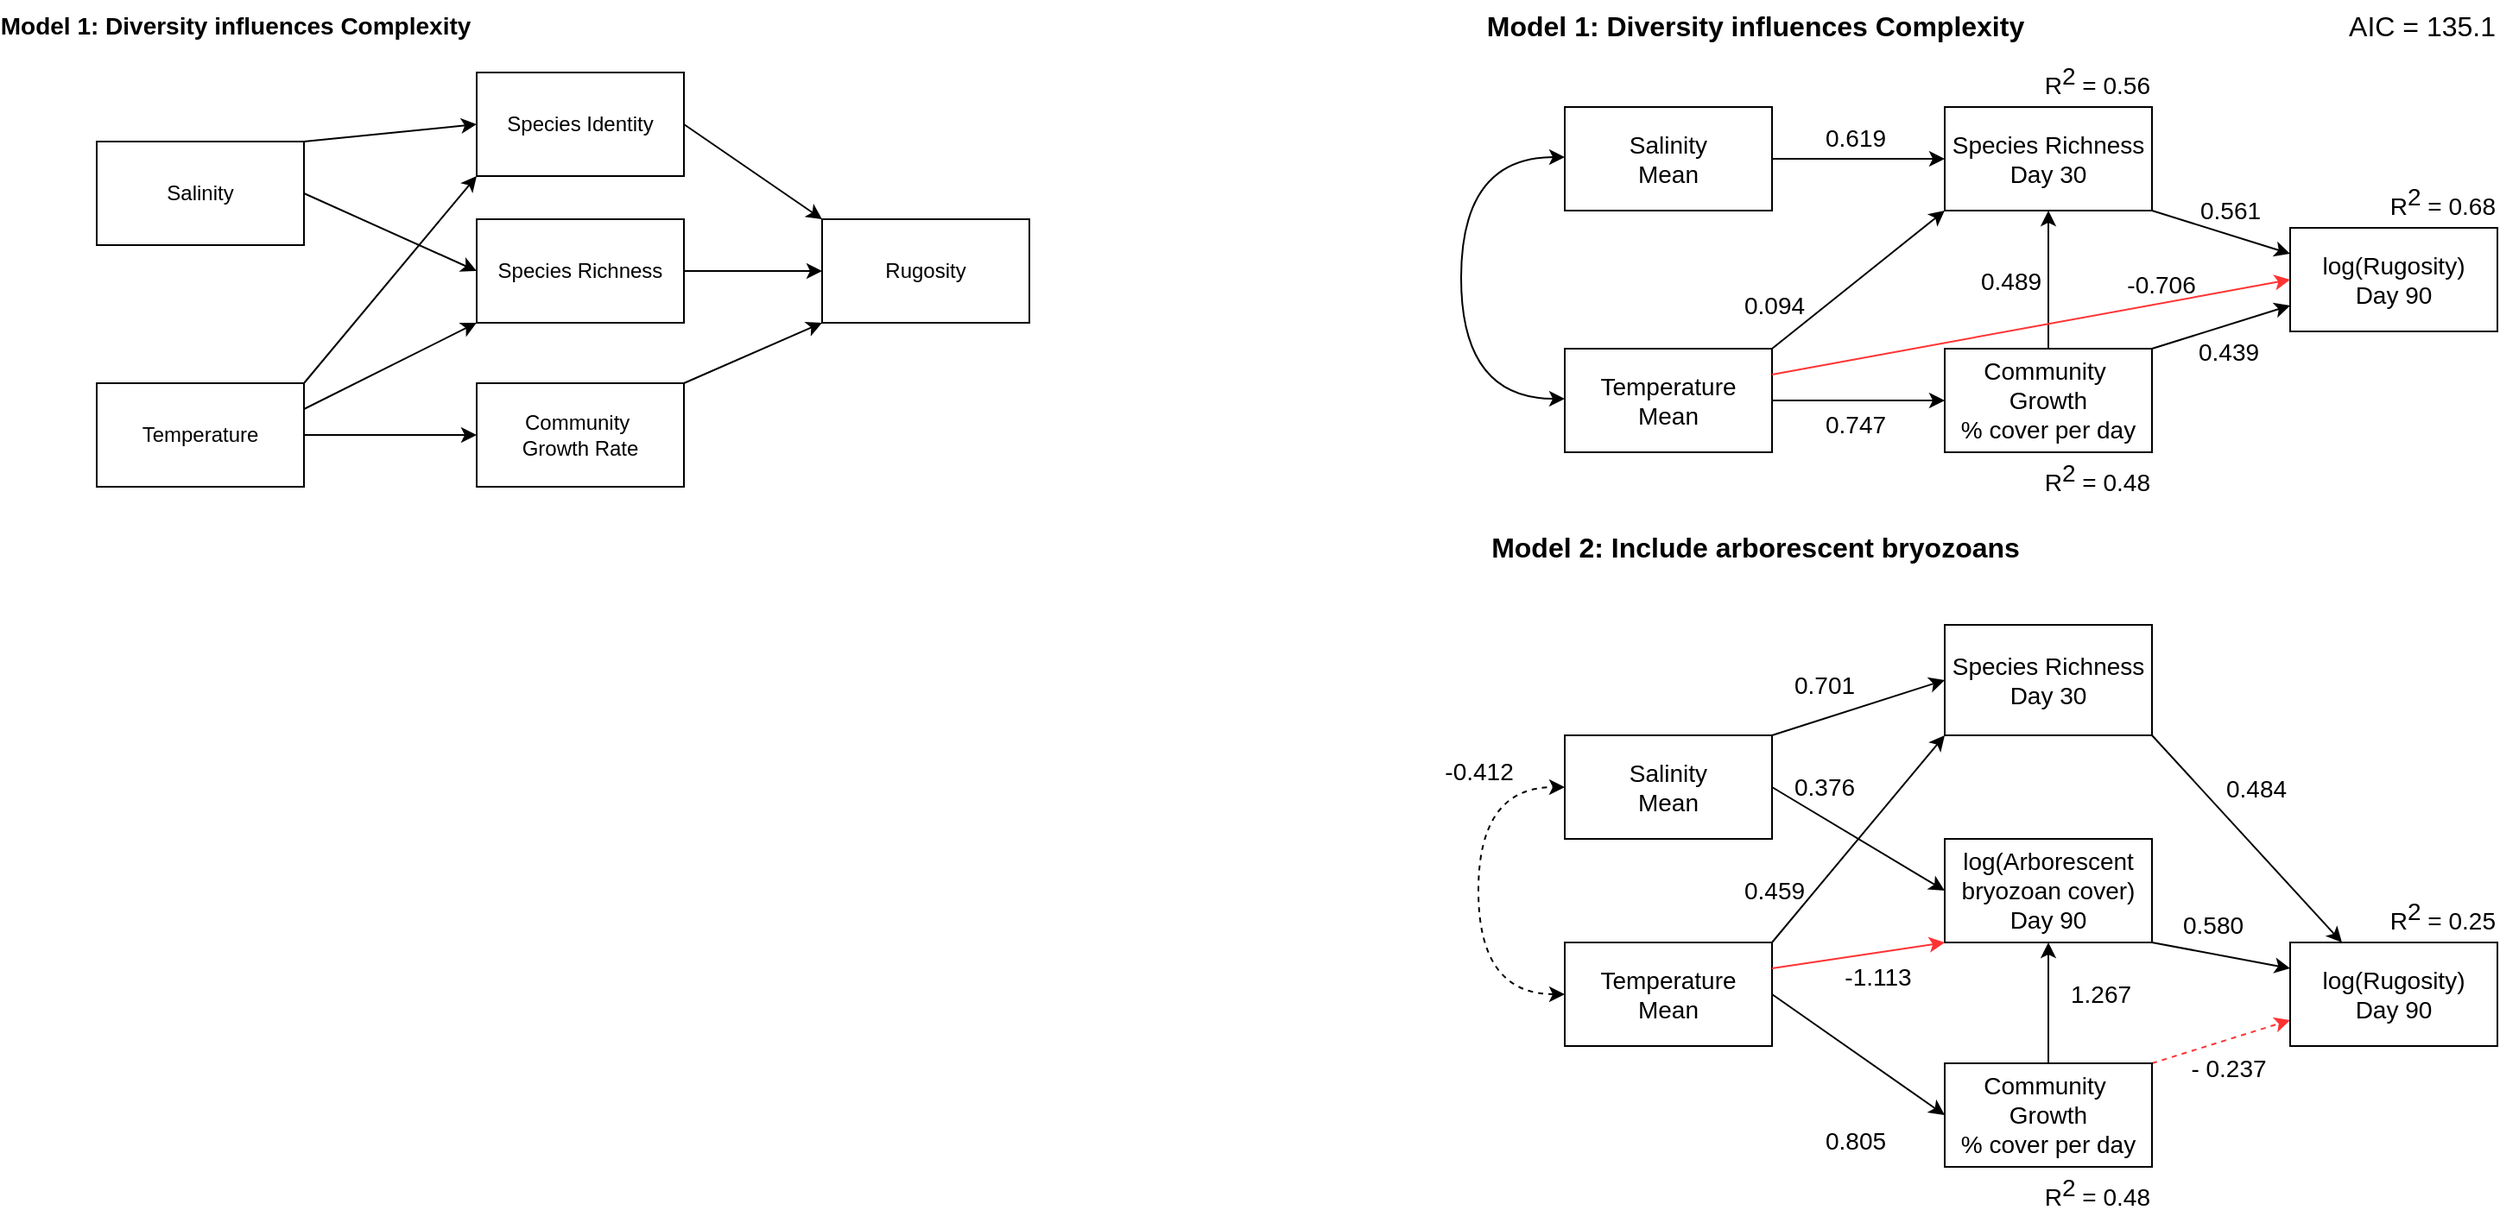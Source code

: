 <mxfile version="24.7.13">
  <diagram name="Page-1" id="D_jNqRS2Lb4KAGGym6pT">
    <mxGraphModel dx="1434" dy="780" grid="1" gridSize="10" guides="1" tooltips="1" connect="1" arrows="1" fold="1" page="1" pageScale="1" pageWidth="850" pageHeight="1100" math="0" shadow="0">
      <root>
        <mxCell id="0" />
        <mxCell id="1" parent="0" />
        <mxCell id="4CaaKkJCZEU-ZMfVNrdV-1" value="Salinity" style="rounded=0;whiteSpace=wrap;html=1;" parent="1" vertex="1">
          <mxGeometry x="80" y="100" width="120" height="60" as="geometry" />
        </mxCell>
        <mxCell id="4CaaKkJCZEU-ZMfVNrdV-2" value="Community&amp;nbsp;&lt;div&gt;Growth Rate&lt;/div&gt;" style="whiteSpace=wrap;html=1;rounded=0;" parent="1" vertex="1">
          <mxGeometry x="300" y="240" width="120" height="60" as="geometry" />
        </mxCell>
        <mxCell id="4CaaKkJCZEU-ZMfVNrdV-4" value="Species Richness" style="whiteSpace=wrap;html=1;rounded=0;" parent="1" vertex="1">
          <mxGeometry x="300" y="145" width="120" height="60" as="geometry" />
        </mxCell>
        <mxCell id="4CaaKkJCZEU-ZMfVNrdV-8" value="Temperature" style="rounded=0;whiteSpace=wrap;html=1;" parent="1" vertex="1">
          <mxGeometry x="80" y="240" width="120" height="60" as="geometry" />
        </mxCell>
        <mxCell id="4CaaKkJCZEU-ZMfVNrdV-9" value="Rugosity" style="whiteSpace=wrap;html=1;rounded=0;" parent="1" vertex="1">
          <mxGeometry x="500" y="145" width="120" height="60" as="geometry" />
        </mxCell>
        <mxCell id="4CaaKkJCZEU-ZMfVNrdV-10" value="" style="endArrow=classic;html=1;rounded=0;entryX=0;entryY=0.5;entryDx=0;entryDy=0;exitX=1;exitY=0.5;exitDx=0;exitDy=0;strokeWidth=1;" parent="1" source="4CaaKkJCZEU-ZMfVNrdV-4" target="4CaaKkJCZEU-ZMfVNrdV-9" edge="1">
          <mxGeometry width="50" height="50" relative="1" as="geometry">
            <mxPoint x="420" y="160" as="sourcePoint" />
            <mxPoint x="500" y="240" as="targetPoint" />
          </mxGeometry>
        </mxCell>
        <mxCell id="4CaaKkJCZEU-ZMfVNrdV-11" value="" style="endArrow=classic;html=1;rounded=0;entryX=0;entryY=1;entryDx=0;entryDy=0;exitX=1;exitY=0.25;exitDx=0;exitDy=0;" parent="1" source="4CaaKkJCZEU-ZMfVNrdV-8" target="4CaaKkJCZEU-ZMfVNrdV-4" edge="1">
          <mxGeometry width="50" height="50" relative="1" as="geometry">
            <mxPoint x="230" y="170" as="sourcePoint" />
            <mxPoint x="310" y="250" as="targetPoint" />
          </mxGeometry>
        </mxCell>
        <mxCell id="4CaaKkJCZEU-ZMfVNrdV-18" value="Model 1: Diversity influences Complexity" style="text;html=1;align=center;verticalAlign=middle;resizable=0;points=[];autosize=1;strokeColor=none;fillColor=none;fontStyle=1;fontSize=14;" parent="1" vertex="1">
          <mxGeometry x="25" y="18" width="270" height="30" as="geometry" />
        </mxCell>
        <mxCell id="4CaaKkJCZEU-ZMfVNrdV-35" value="" style="endArrow=classic;html=1;rounded=0;exitX=1;exitY=0.5;exitDx=0;exitDy=0;entryX=0;entryY=0.5;entryDx=0;entryDy=0;" parent="1" source="4CaaKkJCZEU-ZMfVNrdV-1" target="4CaaKkJCZEU-ZMfVNrdV-4" edge="1">
          <mxGeometry width="50" height="50" relative="1" as="geometry">
            <mxPoint x="240" y="150" as="sourcePoint" />
            <mxPoint x="240" y="170" as="targetPoint" />
          </mxGeometry>
        </mxCell>
        <mxCell id="4CaaKkJCZEU-ZMfVNrdV-36" value="" style="endArrow=classic;html=1;rounded=0;exitX=1;exitY=0.5;exitDx=0;exitDy=0;entryX=0;entryY=0.5;entryDx=0;entryDy=0;" parent="1" source="4CaaKkJCZEU-ZMfVNrdV-8" target="4CaaKkJCZEU-ZMfVNrdV-2" edge="1">
          <mxGeometry width="50" height="50" relative="1" as="geometry">
            <mxPoint x="230" y="310" as="sourcePoint" />
            <mxPoint x="250" y="320" as="targetPoint" />
          </mxGeometry>
        </mxCell>
        <mxCell id="4CaaKkJCZEU-ZMfVNrdV-37" value="Salinity&lt;div style=&quot;font-size: 14px;&quot;&gt;Mean&lt;/div&gt;" style="rounded=0;whiteSpace=wrap;html=1;fontSize=14;" parent="1" vertex="1">
          <mxGeometry x="930" y="80" width="120" height="60" as="geometry" />
        </mxCell>
        <mxCell id="4CaaKkJCZEU-ZMfVNrdV-38" value="Community&amp;nbsp;&lt;div style=&quot;font-size: 14px;&quot;&gt;Growth&lt;/div&gt;&lt;div style=&quot;font-size: 14px;&quot;&gt;% cover per day&lt;/div&gt;" style="whiteSpace=wrap;html=1;rounded=0;fontSize=14;" parent="1" vertex="1">
          <mxGeometry x="1150" y="220" width="120" height="60" as="geometry" />
        </mxCell>
        <mxCell id="4CaaKkJCZEU-ZMfVNrdV-39" value="Species Richness&lt;div style=&quot;font-size: 14px;&quot;&gt;Day 30&lt;/div&gt;" style="whiteSpace=wrap;html=1;rounded=0;fontSize=14;" parent="1" vertex="1">
          <mxGeometry x="1150" y="80" width="120" height="60" as="geometry" />
        </mxCell>
        <mxCell id="4CaaKkJCZEU-ZMfVNrdV-41" value="Temperature&lt;div style=&quot;font-size: 14px;&quot;&gt;Mean&lt;/div&gt;" style="rounded=0;whiteSpace=wrap;html=1;fontSize=14;" parent="1" vertex="1">
          <mxGeometry x="930" y="220" width="120" height="60" as="geometry" />
        </mxCell>
        <mxCell id="4CaaKkJCZEU-ZMfVNrdV-42" value="log(Rugosity)&lt;div style=&quot;font-size: 14px;&quot;&gt;Day 90&lt;/div&gt;" style="whiteSpace=wrap;html=1;rounded=0;fontSize=14;" parent="1" vertex="1">
          <mxGeometry x="1350" y="150" width="120" height="60" as="geometry" />
        </mxCell>
        <mxCell id="4CaaKkJCZEU-ZMfVNrdV-43" value="" style="endArrow=classic;html=1;rounded=0;entryX=0;entryY=0.25;entryDx=0;entryDy=0;exitX=1;exitY=1;exitDx=0;exitDy=0;fontSize=14;" parent="1" source="4CaaKkJCZEU-ZMfVNrdV-39" target="4CaaKkJCZEU-ZMfVNrdV-42" edge="1">
          <mxGeometry width="50" height="50" relative="1" as="geometry">
            <mxPoint x="1270" y="140" as="sourcePoint" />
            <mxPoint x="1350" y="220" as="targetPoint" />
          </mxGeometry>
        </mxCell>
        <mxCell id="4CaaKkJCZEU-ZMfVNrdV-44" value="" style="endArrow=classic;html=1;rounded=0;entryX=0;entryY=1;entryDx=0;entryDy=0;exitX=1;exitY=0;exitDx=0;exitDy=0;curved=0;fontSize=14;" parent="1" source="4CaaKkJCZEU-ZMfVNrdV-41" target="4CaaKkJCZEU-ZMfVNrdV-39" edge="1">
          <mxGeometry width="50" height="50" relative="1" as="geometry">
            <mxPoint x="1080" y="150" as="sourcePoint" />
            <mxPoint x="1160" y="230" as="targetPoint" />
          </mxGeometry>
        </mxCell>
        <mxCell id="4CaaKkJCZEU-ZMfVNrdV-45" value="" style="endArrow=classic;html=1;rounded=0;exitX=1;exitY=0;exitDx=0;exitDy=0;entryX=0;entryY=0.75;entryDx=0;entryDy=0;fontSize=14;strokeColor=#FF3333;dashed=1;" parent="1" edge="1">
          <mxGeometry width="50" height="50" relative="1" as="geometry">
            <mxPoint x="1270" y="634" as="sourcePoint" />
            <mxPoint x="1350" y="609" as="targetPoint" />
          </mxGeometry>
        </mxCell>
        <mxCell id="4CaaKkJCZEU-ZMfVNrdV-46" value="" style="endArrow=classic;html=1;rounded=0;exitX=0.5;exitY=0;exitDx=0;exitDy=0;entryX=0.5;entryY=1;entryDx=0;entryDy=0;fontSize=14;" parent="1" source="4CaaKkJCZEU-ZMfVNrdV-38" target="4CaaKkJCZEU-ZMfVNrdV-39" edge="1">
          <mxGeometry width="50" height="50" relative="1" as="geometry">
            <mxPoint x="1280" y="230" as="sourcePoint" />
            <mxPoint x="1330" y="190" as="targetPoint" />
          </mxGeometry>
        </mxCell>
        <mxCell id="4CaaKkJCZEU-ZMfVNrdV-47" value="Model 1: Diversity influences Complexity" style="text;html=1;align=center;verticalAlign=middle;resizable=0;points=[];autosize=1;strokeColor=none;fillColor=none;fontStyle=1;fontSize=16;" parent="1" vertex="1">
          <mxGeometry x="885" y="18" width="310" height="30" as="geometry" />
        </mxCell>
        <mxCell id="4CaaKkJCZEU-ZMfVNrdV-48" value="Salinity&lt;div style=&quot;font-size: 14px;&quot;&gt;Mean&lt;/div&gt;" style="rounded=0;whiteSpace=wrap;html=1;fontSize=14;" parent="1" vertex="1">
          <mxGeometry x="930" y="444" width="120" height="60" as="geometry" />
        </mxCell>
        <mxCell id="4CaaKkJCZEU-ZMfVNrdV-49" value="Community&amp;nbsp;&lt;div style=&quot;font-size: 14px;&quot;&gt;Growth&lt;/div&gt;&lt;div style=&quot;font-size: 14px;&quot;&gt;% cover per day&lt;/div&gt;" style="whiteSpace=wrap;html=1;rounded=0;fontSize=14;" parent="1" vertex="1">
          <mxGeometry x="1150" y="634" width="120" height="60" as="geometry" />
        </mxCell>
        <mxCell id="4CaaKkJCZEU-ZMfVNrdV-50" value="&lt;div&gt;log(Arborescent bryozoan cover)&lt;/div&gt;&lt;div&gt;Day 90&lt;/div&gt;" style="whiteSpace=wrap;html=1;rounded=0;fontSize=14;" parent="1" vertex="1">
          <mxGeometry x="1150" y="504" width="120" height="60" as="geometry" />
        </mxCell>
        <mxCell id="WhHOruUmXosB8Sz1i-yg-20" style="edgeStyle=orthogonalEdgeStyle;rounded=0;orthogonalLoop=1;jettySize=auto;html=1;exitX=0;exitY=0.5;exitDx=0;exitDy=0;entryX=0;entryY=0.5;entryDx=0;entryDy=0;curved=1;startArrow=classic;startFill=1;dashed=1;" edge="1" parent="1" source="4CaaKkJCZEU-ZMfVNrdV-52" target="4CaaKkJCZEU-ZMfVNrdV-48">
          <mxGeometry relative="1" as="geometry">
            <Array as="points">
              <mxPoint x="880" y="594" />
              <mxPoint x="880" y="474" />
            </Array>
          </mxGeometry>
        </mxCell>
        <mxCell id="4CaaKkJCZEU-ZMfVNrdV-52" value="Temperature&lt;div style=&quot;font-size: 14px;&quot;&gt;Mean&lt;/div&gt;" style="rounded=0;whiteSpace=wrap;html=1;fontSize=14;" parent="1" vertex="1">
          <mxGeometry x="930" y="564" width="120" height="60" as="geometry" />
        </mxCell>
        <mxCell id="4CaaKkJCZEU-ZMfVNrdV-53" value="log(Rugosity)&lt;div style=&quot;font-size: 14px;&quot;&gt;Day 90&lt;/div&gt;" style="whiteSpace=wrap;html=1;rounded=0;fontSize=14;" parent="1" vertex="1">
          <mxGeometry x="1350" y="564" width="120" height="60" as="geometry" />
        </mxCell>
        <mxCell id="4CaaKkJCZEU-ZMfVNrdV-55" value="" style="endArrow=classic;html=1;rounded=0;entryX=0;entryY=1;entryDx=0;entryDy=0;exitX=1;exitY=0.25;exitDx=0;exitDy=0;fontSize=14;strokeColor=#FF3333;" parent="1" source="4CaaKkJCZEU-ZMfVNrdV-52" target="4CaaKkJCZEU-ZMfVNrdV-50" edge="1">
          <mxGeometry width="50" height="50" relative="1" as="geometry">
            <mxPoint x="1080" y="564" as="sourcePoint" />
            <mxPoint x="1160" y="644" as="targetPoint" />
          </mxGeometry>
        </mxCell>
        <mxCell id="4CaaKkJCZEU-ZMfVNrdV-58" value="Model 2: Include arborescent bryozoans" style="text;html=1;align=center;verticalAlign=middle;resizable=0;points=[];autosize=1;strokeColor=none;fillColor=none;fontStyle=1;fontSize=16;" parent="1" vertex="1">
          <mxGeometry x="885" y="320" width="310" height="30" as="geometry" />
        </mxCell>
        <mxCell id="4CaaKkJCZEU-ZMfVNrdV-59" value="" style="endArrow=classic;html=1;rounded=0;exitX=1;exitY=0.5;exitDx=0;exitDy=0;entryX=0;entryY=0.5;entryDx=0;entryDy=0;fontSize=14;" parent="1" source="4CaaKkJCZEU-ZMfVNrdV-48" target="4CaaKkJCZEU-ZMfVNrdV-50" edge="1">
          <mxGeometry width="50" height="50" relative="1" as="geometry">
            <mxPoint x="1220" y="644" as="sourcePoint" />
            <mxPoint x="1220" y="564" as="targetPoint" />
          </mxGeometry>
        </mxCell>
        <mxCell id="4CaaKkJCZEU-ZMfVNrdV-60" value="" style="endArrow=classic;html=1;rounded=0;exitX=1;exitY=0.5;exitDx=0;exitDy=0;entryX=0;entryY=0.5;entryDx=0;entryDy=0;fontSize=14;" parent="1" source="4CaaKkJCZEU-ZMfVNrdV-52" target="4CaaKkJCZEU-ZMfVNrdV-49" edge="1">
          <mxGeometry width="50" height="50" relative="1" as="geometry">
            <mxPoint x="1060" y="534" as="sourcePoint" />
            <mxPoint x="1160" y="534" as="targetPoint" />
          </mxGeometry>
        </mxCell>
        <mxCell id="4CaaKkJCZEU-ZMfVNrdV-61" value="" style="endArrow=classic;html=1;rounded=0;exitX=1;exitY=0.5;exitDx=0;exitDy=0;entryX=0;entryY=0.5;entryDx=0;entryDy=0;fontSize=14;" parent="1" source="4CaaKkJCZEU-ZMfVNrdV-37" target="4CaaKkJCZEU-ZMfVNrdV-39" edge="1">
          <mxGeometry width="50" height="50" relative="1" as="geometry">
            <mxPoint x="1100" y="130" as="sourcePoint" />
            <mxPoint x="1120" y="130" as="targetPoint" />
          </mxGeometry>
        </mxCell>
        <mxCell id="4CaaKkJCZEU-ZMfVNrdV-62" value="" style="endArrow=classic;html=1;rounded=0;exitX=1;exitY=0.5;exitDx=0;exitDy=0;entryX=0;entryY=0.5;entryDx=0;entryDy=0;fontSize=14;" parent="1" source="4CaaKkJCZEU-ZMfVNrdV-41" target="4CaaKkJCZEU-ZMfVNrdV-38" edge="1">
          <mxGeometry width="50" height="50" relative="1" as="geometry">
            <mxPoint x="1080" y="280" as="sourcePoint" />
            <mxPoint x="1100" y="280" as="targetPoint" />
          </mxGeometry>
        </mxCell>
        <mxCell id="4CaaKkJCZEU-ZMfVNrdV-64" value="AIC = 135.1" style="text;html=1;align=right;verticalAlign=middle;resizable=0;points=[];autosize=1;strokeColor=none;fillColor=none;fontSize=16;" parent="1" vertex="1">
          <mxGeometry x="1360" y="18" width="110" height="30" as="geometry" />
        </mxCell>
        <mxCell id="4CaaKkJCZEU-ZMfVNrdV-67" value="" style="endArrow=classic;html=1;rounded=0;exitX=1;exitY=0.25;exitDx=0;exitDy=0;entryX=0;entryY=0.5;entryDx=0;entryDy=0;strokeColor=#FF3333;fontSize=14;" parent="1" edge="1">
          <mxGeometry width="50" height="50" relative="1" as="geometry">
            <mxPoint x="1050" y="235" as="sourcePoint" />
            <mxPoint x="1350" y="180" as="targetPoint" />
          </mxGeometry>
        </mxCell>
        <mxCell id="4CaaKkJCZEU-ZMfVNrdV-69" value="" style="endArrow=classic;html=1;rounded=0;exitX=1;exitY=0;exitDx=0;exitDy=0;entryX=0;entryY=1;entryDx=0;entryDy=0;" parent="1" target="4CaaKkJCZEU-ZMfVNrdV-9" edge="1">
          <mxGeometry width="50" height="50" relative="1" as="geometry">
            <mxPoint x="420" y="240" as="sourcePoint" />
            <mxPoint x="500" y="215" as="targetPoint" />
          </mxGeometry>
        </mxCell>
        <mxCell id="4CaaKkJCZEU-ZMfVNrdV-70" value="" style="endArrow=classic;html=1;rounded=0;exitX=1;exitY=0;exitDx=0;exitDy=0;entryX=0;entryY=0.75;entryDx=0;entryDy=0;fontSize=14;" parent="1" edge="1">
          <mxGeometry width="50" height="50" relative="1" as="geometry">
            <mxPoint x="1270" y="220" as="sourcePoint" />
            <mxPoint x="1350" y="195" as="targetPoint" />
          </mxGeometry>
        </mxCell>
        <mxCell id="4CaaKkJCZEU-ZMfVNrdV-71" value="&lt;div style=&quot;font-size: 14px;&quot;&gt;&lt;span style=&quot;background-color: initial; font-size: 14px;&quot;&gt;R&lt;/span&gt;&lt;sup style=&quot;background-color: initial; font-size: 14px;&quot;&gt;2 &lt;/sup&gt;&lt;span style=&quot;background-color: initial; font-size: 14px;&quot;&gt;= 0.68&lt;/span&gt;&lt;/div&gt;" style="text;html=1;align=right;verticalAlign=middle;resizable=0;points=[];autosize=1;strokeColor=none;fillColor=none;fontSize=14;" parent="1" vertex="1">
          <mxGeometry x="1390" y="115" width="80" height="40" as="geometry" />
        </mxCell>
        <mxCell id="4CaaKkJCZEU-ZMfVNrdV-72" value="&lt;div style=&quot;font-size: 14px;&quot;&gt;&lt;span style=&quot;background-color: initial; font-size: 14px;&quot;&gt;R&lt;/span&gt;&lt;sup style=&quot;background-color: initial; font-size: 14px;&quot;&gt;2 &lt;/sup&gt;&lt;span style=&quot;background-color: initial; font-size: 14px;&quot;&gt;= 0.56&lt;/span&gt;&lt;/div&gt;" style="text;html=1;align=right;verticalAlign=middle;resizable=0;points=[];autosize=1;strokeColor=none;fillColor=none;fontSize=14;" parent="1" vertex="1">
          <mxGeometry x="1190" y="45" width="80" height="40" as="geometry" />
        </mxCell>
        <mxCell id="4CaaKkJCZEU-ZMfVNrdV-73" value="&lt;div style=&quot;font-size: 14px;&quot;&gt;&lt;span style=&quot;background-color: initial; font-size: 14px;&quot;&gt;R&lt;/span&gt;&lt;sup style=&quot;background-color: initial; font-size: 14px;&quot;&gt;2 &lt;/sup&gt;&lt;span style=&quot;background-color: initial; font-size: 14px;&quot;&gt;= 0.48&lt;/span&gt;&lt;/div&gt;" style="text;html=1;align=right;verticalAlign=middle;resizable=0;points=[];autosize=1;strokeColor=none;fillColor=none;fontSize=14;" parent="1" vertex="1">
          <mxGeometry x="1190" y="275" width="80" height="40" as="geometry" />
        </mxCell>
        <mxCell id="4CaaKkJCZEU-ZMfVNrdV-74" value="&lt;div style=&quot;font-size: 14px;&quot;&gt;&lt;span style=&quot;background-color: initial; font-size: 14px;&quot;&gt;R&lt;/span&gt;&lt;sup style=&quot;background-color: initial; font-size: 14px;&quot;&gt;2 &lt;/sup&gt;&lt;span style=&quot;background-color: initial; font-size: 14px;&quot;&gt;= 0.25&lt;/span&gt;&lt;/div&gt;" style="text;html=1;align=right;verticalAlign=middle;resizable=0;points=[];autosize=1;strokeColor=none;fillColor=none;fontSize=14;" parent="1" vertex="1">
          <mxGeometry x="1390" y="529" width="80" height="40" as="geometry" />
        </mxCell>
        <mxCell id="4CaaKkJCZEU-ZMfVNrdV-76" value="&lt;div style=&quot;font-size: 14px;&quot;&gt;&lt;span style=&quot;background-color: initial; font-size: 14px;&quot;&gt;R&lt;/span&gt;&lt;sup style=&quot;background-color: initial; font-size: 14px;&quot;&gt;2 &lt;/sup&gt;&lt;span style=&quot;background-color: initial; font-size: 14px;&quot;&gt;= 0.48&lt;/span&gt;&lt;/div&gt;" style="text;html=1;align=right;verticalAlign=middle;resizable=0;points=[];autosize=1;strokeColor=none;fillColor=none;fontSize=14;" parent="1" vertex="1">
          <mxGeometry x="1190" y="689" width="80" height="40" as="geometry" />
        </mxCell>
        <mxCell id="4CaaKkJCZEU-ZMfVNrdV-77" value="0.747" style="text;html=1;align=center;verticalAlign=middle;resizable=0;points=[];autosize=1;strokeColor=none;fillColor=none;fontStyle=0;fontSize=14;" parent="1" vertex="1">
          <mxGeometry x="1068" y="249" width="60" height="30" as="geometry" />
        </mxCell>
        <mxCell id="4CaaKkJCZEU-ZMfVNrdV-82" value="0.619" style="text;html=1;align=center;verticalAlign=middle;resizable=0;points=[];autosize=1;strokeColor=none;fillColor=none;fontStyle=0;fontSize=14;" parent="1" vertex="1">
          <mxGeometry x="1068" y="83" width="60" height="30" as="geometry" />
        </mxCell>
        <mxCell id="4CaaKkJCZEU-ZMfVNrdV-83" value="0.489" style="text;html=1;align=center;verticalAlign=middle;resizable=0;points=[];autosize=1;strokeColor=none;fillColor=none;fontSize=14;" parent="1" vertex="1">
          <mxGeometry x="1158" y="166" width="60" height="30" as="geometry" />
        </mxCell>
        <mxCell id="4CaaKkJCZEU-ZMfVNrdV-84" value="-0.706" style="text;html=1;align=center;verticalAlign=middle;resizable=0;points=[];autosize=1;strokeColor=none;fillColor=none;fontStyle=0;fontSize=14;" parent="1" vertex="1">
          <mxGeometry x="1245" y="168" width="60" height="30" as="geometry" />
        </mxCell>
        <mxCell id="4CaaKkJCZEU-ZMfVNrdV-85" value="0.439" style="text;html=1;align=center;verticalAlign=middle;resizable=0;points=[];autosize=1;strokeColor=none;fillColor=none;fontSize=14;" parent="1" vertex="1">
          <mxGeometry x="1284" y="207" width="60" height="30" as="geometry" />
        </mxCell>
        <mxCell id="4CaaKkJCZEU-ZMfVNrdV-86" value="0.561" style="text;html=1;align=center;verticalAlign=middle;resizable=0;points=[];autosize=1;strokeColor=none;fillColor=none;fontStyle=0;fontSize=14;" parent="1" vertex="1">
          <mxGeometry x="1285" y="125" width="60" height="30" as="geometry" />
        </mxCell>
        <mxCell id="4CaaKkJCZEU-ZMfVNrdV-87" value="0.094" style="text;html=1;align=center;verticalAlign=middle;resizable=0;points=[];autosize=1;strokeColor=none;fillColor=none;fontSize=14;" parent="1" vertex="1">
          <mxGeometry x="1021" y="180" width="60" height="30" as="geometry" />
        </mxCell>
        <mxCell id="4CaaKkJCZEU-ZMfVNrdV-89" value="&lt;span style=&quot;font-weight: normal;&quot;&gt;0.805&lt;/span&gt;" style="text;html=1;align=center;verticalAlign=middle;resizable=0;points=[];autosize=1;strokeColor=none;fillColor=none;fontStyle=1;fontSize=14;" parent="1" vertex="1">
          <mxGeometry x="1068" y="664" width="60" height="30" as="geometry" />
        </mxCell>
        <mxCell id="4CaaKkJCZEU-ZMfVNrdV-90" value="0.459" style="text;html=1;align=center;verticalAlign=middle;resizable=0;points=[];autosize=1;strokeColor=none;fillColor=none;fontSize=14;" parent="1" vertex="1">
          <mxGeometry x="1021" y="519" width="60" height="30" as="geometry" />
        </mxCell>
        <mxCell id="4CaaKkJCZEU-ZMfVNrdV-91" value="&lt;span style=&quot;font-weight: normal;&quot;&gt;0.701&lt;/span&gt;" style="text;html=1;align=center;verticalAlign=middle;resizable=0;points=[];autosize=1;strokeColor=none;fillColor=none;fontStyle=1;fontSize=14;" parent="1" vertex="1">
          <mxGeometry x="1050" y="400" width="60" height="30" as="geometry" />
        </mxCell>
        <mxCell id="4CaaKkJCZEU-ZMfVNrdV-93" value="- 0.237" style="text;html=1;align=center;verticalAlign=middle;resizable=0;points=[];autosize=1;strokeColor=none;fillColor=none;fontSize=14;" parent="1" vertex="1">
          <mxGeometry x="1279" y="622" width="70" height="30" as="geometry" />
        </mxCell>
        <mxCell id="4CaaKkJCZEU-ZMfVNrdV-95" value="-1.113" style="text;html=1;align=center;verticalAlign=middle;resizable=0;points=[];autosize=1;strokeColor=none;fillColor=none;fontSize=14;" parent="1" vertex="1">
          <mxGeometry x="1081" y="569" width="60" height="30" as="geometry" />
        </mxCell>
        <mxCell id="6-xy0alZQshpBpv3MFCT-1" value="Species Identity" style="rounded=0;whiteSpace=wrap;html=1;" parent="1" vertex="1">
          <mxGeometry x="300" y="60" width="120" height="60" as="geometry" />
        </mxCell>
        <mxCell id="6-xy0alZQshpBpv3MFCT-5" value="" style="endArrow=classic;html=1;rounded=0;entryX=0;entryY=0;entryDx=0;entryDy=0;exitX=1;exitY=0.5;exitDx=0;exitDy=0;" parent="1" source="6-xy0alZQshpBpv3MFCT-1" target="4CaaKkJCZEU-ZMfVNrdV-9" edge="1">
          <mxGeometry width="50" height="50" relative="1" as="geometry">
            <mxPoint x="430" y="215" as="sourcePoint" />
            <mxPoint x="510" y="195" as="targetPoint" />
          </mxGeometry>
        </mxCell>
        <mxCell id="6-xy0alZQshpBpv3MFCT-7" value="" style="endArrow=classic;html=1;rounded=0;entryX=0;entryY=0.5;entryDx=0;entryDy=0;exitX=1;exitY=0;exitDx=0;exitDy=0;" parent="1" source="4CaaKkJCZEU-ZMfVNrdV-1" target="6-xy0alZQshpBpv3MFCT-1" edge="1">
          <mxGeometry width="50" height="50" relative="1" as="geometry">
            <mxPoint x="210" y="130" as="sourcePoint" />
            <mxPoint x="310" y="185" as="targetPoint" />
          </mxGeometry>
        </mxCell>
        <mxCell id="6-xy0alZQshpBpv3MFCT-8" value="" style="endArrow=classic;html=1;rounded=0;entryX=0;entryY=1;entryDx=0;entryDy=0;exitX=1;exitY=0;exitDx=0;exitDy=0;" parent="1" source="4CaaKkJCZEU-ZMfVNrdV-8" target="6-xy0alZQshpBpv3MFCT-1" edge="1">
          <mxGeometry width="50" height="50" relative="1" as="geometry">
            <mxPoint x="210" y="170" as="sourcePoint" />
            <mxPoint x="310" y="250" as="targetPoint" />
          </mxGeometry>
        </mxCell>
        <mxCell id="WhHOruUmXosB8Sz1i-yg-1" value="&lt;div style=&quot;font-size: 14px;&quot;&gt;Species Richness&lt;div&gt;Day 30&lt;/div&gt;&lt;/div&gt;" style="whiteSpace=wrap;html=1;rounded=0;fontSize=14;" vertex="1" parent="1">
          <mxGeometry x="1150" y="380" width="120" height="64" as="geometry" />
        </mxCell>
        <mxCell id="WhHOruUmXosB8Sz1i-yg-2" value="" style="endArrow=classic;html=1;rounded=0;fontSize=14;exitX=1;exitY=0;exitDx=0;exitDy=0;entryX=0;entryY=0.5;entryDx=0;entryDy=0;" edge="1" parent="1" source="4CaaKkJCZEU-ZMfVNrdV-48" target="WhHOruUmXosB8Sz1i-yg-1">
          <mxGeometry width="50" height="50" relative="1" as="geometry">
            <mxPoint x="1190" y="460" as="sourcePoint" />
            <mxPoint x="1240" y="460" as="targetPoint" />
          </mxGeometry>
        </mxCell>
        <mxCell id="WhHOruUmXosB8Sz1i-yg-3" value="" style="endArrow=classic;html=1;rounded=0;fontSize=14;entryX=0.25;entryY=0;entryDx=0;entryDy=0;exitX=1;exitY=1;exitDx=0;exitDy=0;" edge="1" parent="1" source="WhHOruUmXosB8Sz1i-yg-1" target="4CaaKkJCZEU-ZMfVNrdV-53">
          <mxGeometry width="50" height="50" relative="1" as="geometry">
            <mxPoint x="1350" y="500" as="sourcePoint" />
            <mxPoint x="1160" y="392" as="targetPoint" />
          </mxGeometry>
        </mxCell>
        <mxCell id="WhHOruUmXosB8Sz1i-yg-4" value="" style="endArrow=classic;html=1;rounded=0;entryX=0;entryY=1;entryDx=0;entryDy=0;exitX=1;exitY=0;exitDx=0;exitDy=0;fontSize=14;strokeColor=#000000;" edge="1" parent="1" source="4CaaKkJCZEU-ZMfVNrdV-52" target="WhHOruUmXosB8Sz1i-yg-1">
          <mxGeometry width="50" height="50" relative="1" as="geometry">
            <mxPoint x="1060" y="644" as="sourcePoint" />
            <mxPoint x="1160" y="564" as="targetPoint" />
          </mxGeometry>
        </mxCell>
        <mxCell id="WhHOruUmXosB8Sz1i-yg-6" style="edgeStyle=orthogonalEdgeStyle;rounded=0;orthogonalLoop=1;jettySize=auto;html=1;exitX=0;exitY=0.5;exitDx=0;exitDy=0;entryX=0;entryY=0.5;entryDx=0;entryDy=0;curved=1;startArrow=classic;startFill=1;" edge="1" parent="1">
          <mxGeometry relative="1" as="geometry">
            <mxPoint x="930" y="109" as="targetPoint" />
            <Array as="points">
              <mxPoint x="870" y="249" />
              <mxPoint x="870" y="109" />
            </Array>
            <mxPoint x="930" y="249" as="sourcePoint" />
          </mxGeometry>
        </mxCell>
        <mxCell id="WhHOruUmXosB8Sz1i-yg-7" value="0.376" style="text;html=1;align=center;verticalAlign=middle;resizable=0;points=[];autosize=1;strokeColor=none;fillColor=none;fontSize=14;" vertex="1" parent="1">
          <mxGeometry x="1050" y="459" width="60" height="30" as="geometry" />
        </mxCell>
        <mxCell id="WhHOruUmXosB8Sz1i-yg-8" value="" style="endArrow=classic;html=1;rounded=0;fontSize=14;exitX=1;exitY=1;exitDx=0;exitDy=0;entryX=0;entryY=0.25;entryDx=0;entryDy=0;" edge="1" parent="1" source="4CaaKkJCZEU-ZMfVNrdV-50" target="4CaaKkJCZEU-ZMfVNrdV-53">
          <mxGeometry width="50" height="50" relative="1" as="geometry">
            <mxPoint x="1260" y="580" as="sourcePoint" />
            <mxPoint x="1320" y="590" as="targetPoint" />
          </mxGeometry>
        </mxCell>
        <mxCell id="WhHOruUmXosB8Sz1i-yg-9" value="0.484" style="text;html=1;align=center;verticalAlign=middle;resizable=0;points=[];autosize=1;strokeColor=none;fillColor=none;fontStyle=0;fontSize=14;" vertex="1" parent="1">
          <mxGeometry x="1300" y="460" width="60" height="30" as="geometry" />
        </mxCell>
        <mxCell id="WhHOruUmXosB8Sz1i-yg-12" value="" style="endArrow=classic;html=1;rounded=0;fontSize=14;entryX=0.5;entryY=1;entryDx=0;entryDy=0;exitX=0.5;exitY=0;exitDx=0;exitDy=0;" edge="1" parent="1" source="4CaaKkJCZEU-ZMfVNrdV-49" target="4CaaKkJCZEU-ZMfVNrdV-50">
          <mxGeometry width="50" height="50" relative="1" as="geometry">
            <mxPoint x="1240" y="620" as="sourcePoint" />
            <mxPoint x="1240" y="600" as="targetPoint" />
          </mxGeometry>
        </mxCell>
        <mxCell id="WhHOruUmXosB8Sz1i-yg-13" value="1.267" style="text;html=1;align=center;verticalAlign=middle;resizable=0;points=[];autosize=1;strokeColor=none;fillColor=none;fontSize=14;" vertex="1" parent="1">
          <mxGeometry x="1210" y="579" width="60" height="30" as="geometry" />
        </mxCell>
        <mxCell id="WhHOruUmXosB8Sz1i-yg-15" value="0.580" style="text;html=1;align=center;verticalAlign=middle;resizable=0;points=[];autosize=1;strokeColor=none;fillColor=none;fontStyle=0;fontSize=14;" vertex="1" parent="1">
          <mxGeometry x="1275" y="539" width="60" height="30" as="geometry" />
        </mxCell>
        <mxCell id="WhHOruUmXosB8Sz1i-yg-22" value="-0.412" style="text;html=1;align=center;verticalAlign=middle;resizable=0;points=[];autosize=1;strokeColor=none;fillColor=none;fontSize=14;" vertex="1" parent="1">
          <mxGeometry x="850" y="450" width="60" height="30" as="geometry" />
        </mxCell>
      </root>
    </mxGraphModel>
  </diagram>
</mxfile>
